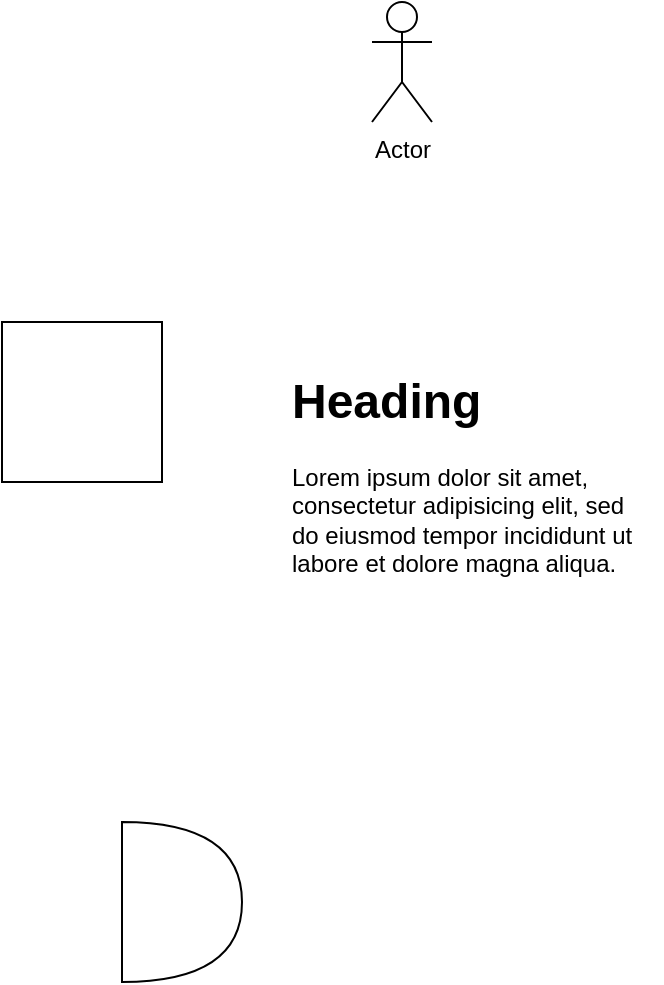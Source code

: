 <mxfile version="13.8.1" type="device"><diagram id="30Wpsv3QBv_QcxLmtPEu" name="Page-1"><mxGraphModel dx="1422" dy="763" grid="1" gridSize="10" guides="1" tooltips="1" connect="1" arrows="1" fold="1" page="1" pageScale="1" pageWidth="850" pageHeight="1100" math="0" shadow="0"><root><mxCell id="0"/><mxCell id="1" parent="0"/><mxCell id="qc72vofDQE5DGGEmpnlg-1" value="" style="whiteSpace=wrap;html=1;aspect=fixed;" parent="1" vertex="1"><mxGeometry x="210" y="250" width="80" height="80" as="geometry"/></mxCell><mxCell id="qc72vofDQE5DGGEmpnlg-2" value="&lt;h1&gt;Heading&lt;/h1&gt;&lt;p&gt;Lorem ipsum dolor sit amet, consectetur adipisicing elit, sed do eiusmod tempor incididunt ut labore et dolore magna aliqua.&lt;/p&gt;" style="text;html=1;strokeColor=none;fillColor=none;spacing=5;spacingTop=-20;whiteSpace=wrap;overflow=hidden;rounded=0;" parent="1" vertex="1"><mxGeometry x="350" y="270" width="190" height="120" as="geometry"/></mxCell><mxCell id="qc72vofDQE5DGGEmpnlg-3" value="" style="shape=or;whiteSpace=wrap;html=1;" parent="1" vertex="1"><mxGeometry x="270" y="500" width="60" height="80" as="geometry"/></mxCell><mxCell id="qc72vofDQE5DGGEmpnlg-4" value="Actor" style="shape=umlActor;verticalLabelPosition=bottom;verticalAlign=top;html=1;outlineConnect=0;" parent="1" vertex="1"><mxGeometry x="395" y="90" width="30" height="60" as="geometry"/></mxCell></root></mxGraphModel></diagram></mxfile>